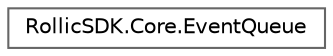 digraph "Graphical Class Hierarchy"
{
 // LATEX_PDF_SIZE
  bgcolor="transparent";
  edge [fontname=Helvetica,fontsize=10,labelfontname=Helvetica,labelfontsize=10];
  node [fontname=Helvetica,fontsize=10,shape=box,height=0.2,width=0.4];
  rankdir="LR";
  Node0 [id="Node000000",label="RollicSDK.Core.EventQueue",height=0.2,width=0.4,color="grey40", fillcolor="white", style="filled",URL="$classRollicSDK_1_1Core_1_1EventQueue.html",tooltip="Manages a persistent, thread-safe queue of events."];
}
